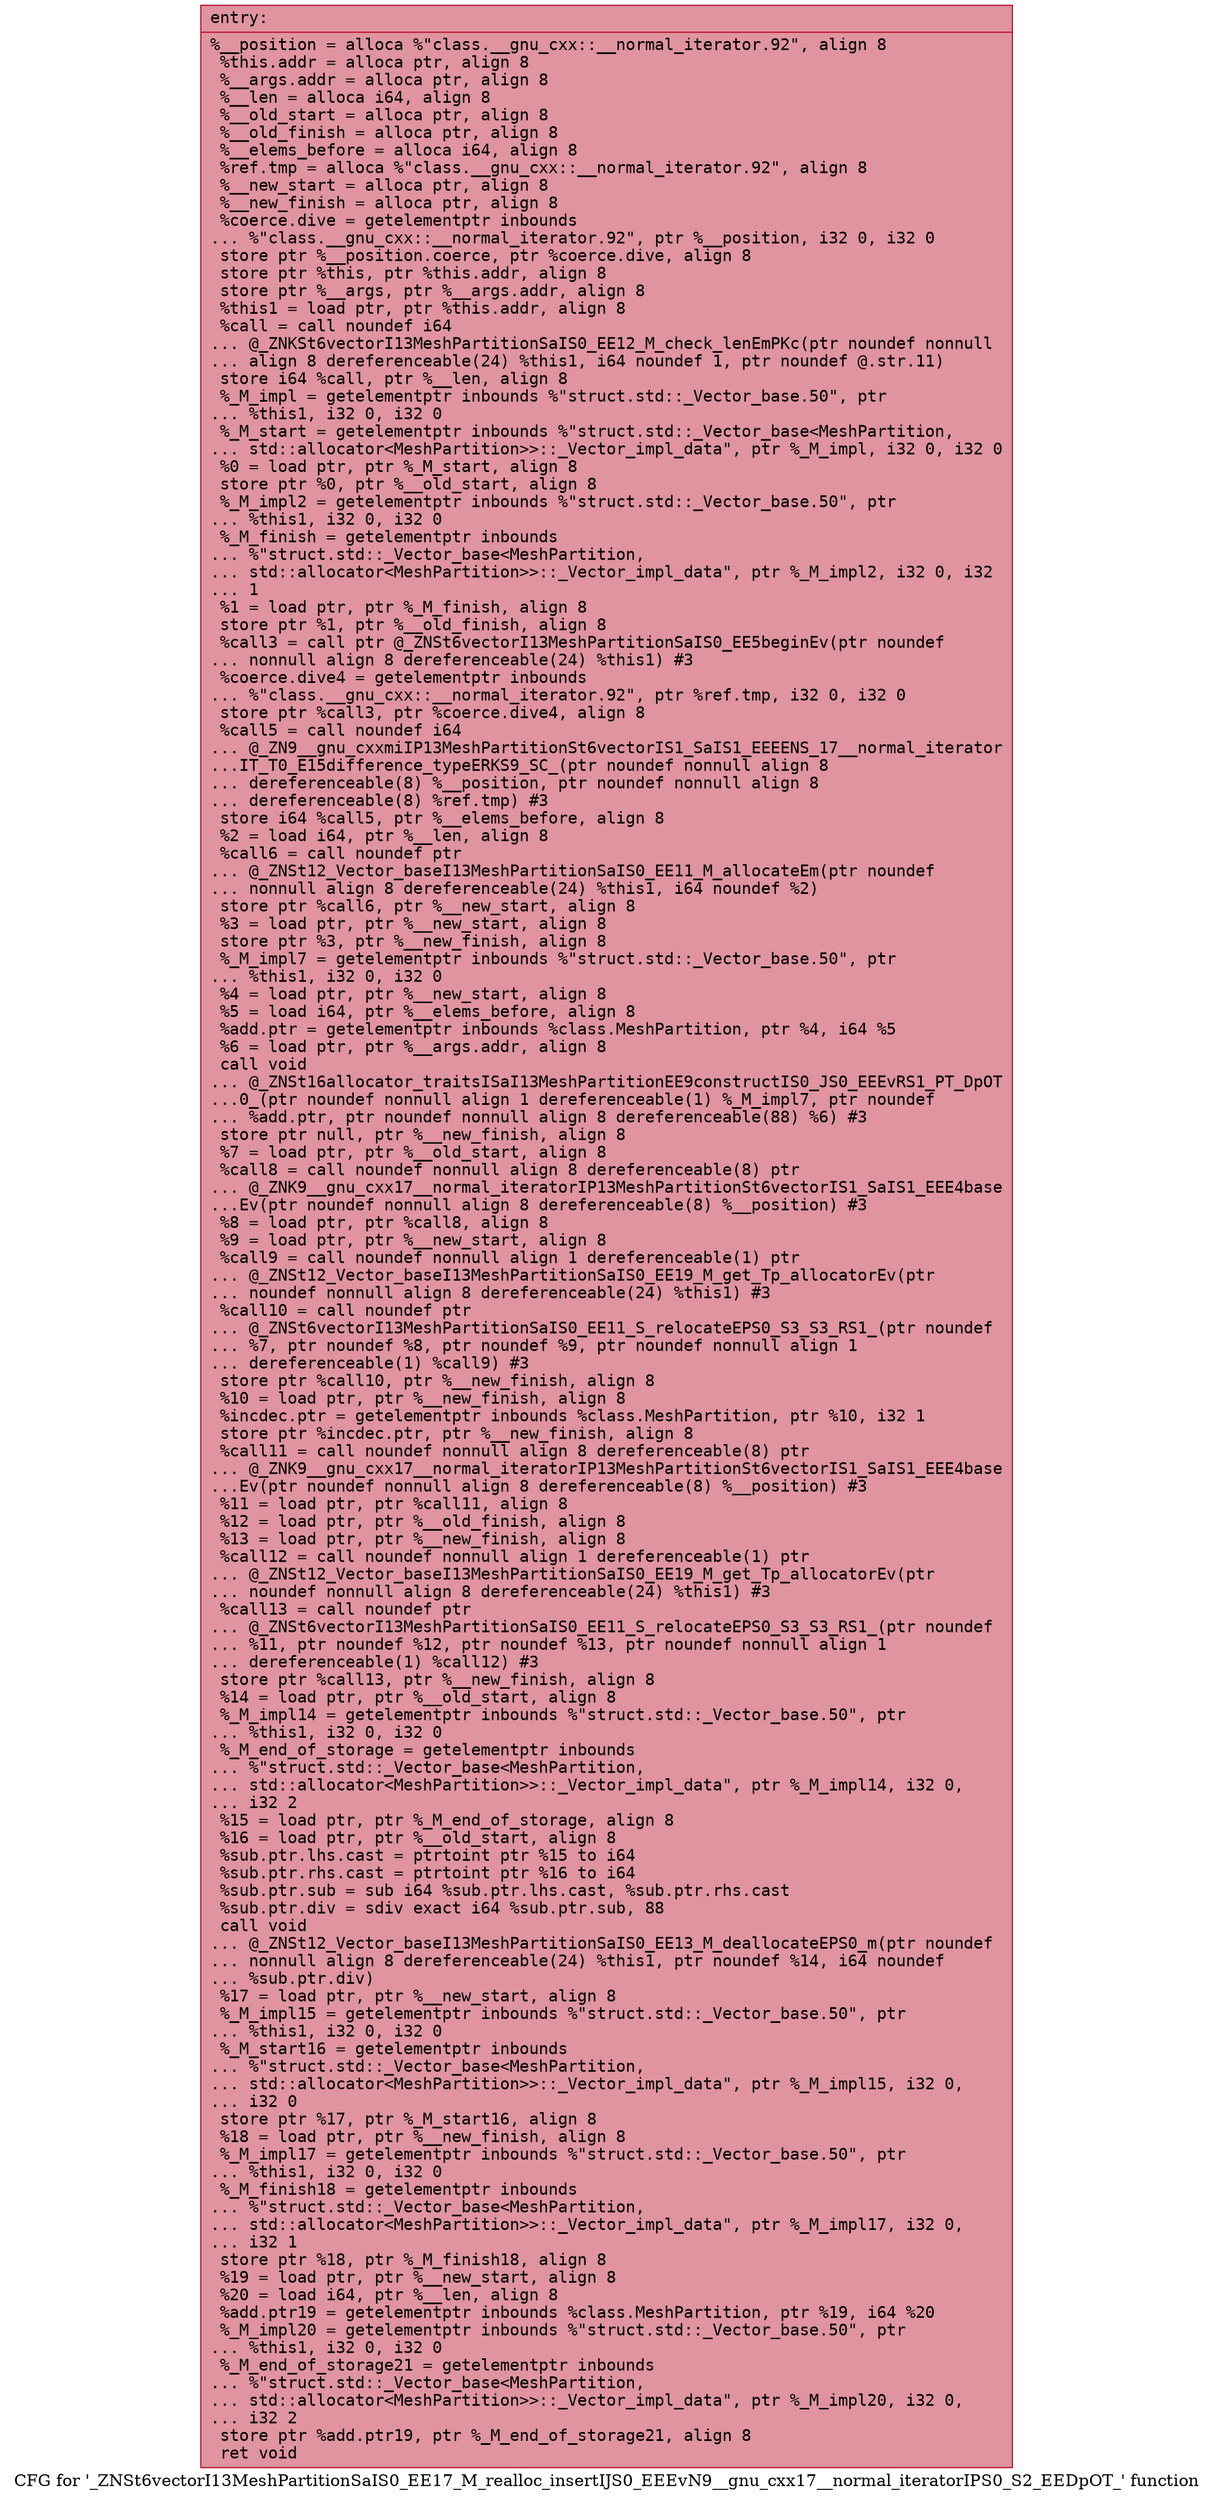 digraph "CFG for '_ZNSt6vectorI13MeshPartitionSaIS0_EE17_M_realloc_insertIJS0_EEEvN9__gnu_cxx17__normal_iteratorIPS0_S2_EEDpOT_' function" {
	label="CFG for '_ZNSt6vectorI13MeshPartitionSaIS0_EE17_M_realloc_insertIJS0_EEEvN9__gnu_cxx17__normal_iteratorIPS0_S2_EEDpOT_' function";

	Node0x55dab4822510 [shape=record,color="#b70d28ff", style=filled, fillcolor="#b70d2870" fontname="Courier",label="{entry:\l|  %__position = alloca %\"class.__gnu_cxx::__normal_iterator.92\", align 8\l  %this.addr = alloca ptr, align 8\l  %__args.addr = alloca ptr, align 8\l  %__len = alloca i64, align 8\l  %__old_start = alloca ptr, align 8\l  %__old_finish = alloca ptr, align 8\l  %__elems_before = alloca i64, align 8\l  %ref.tmp = alloca %\"class.__gnu_cxx::__normal_iterator.92\", align 8\l  %__new_start = alloca ptr, align 8\l  %__new_finish = alloca ptr, align 8\l  %coerce.dive = getelementptr inbounds\l... %\"class.__gnu_cxx::__normal_iterator.92\", ptr %__position, i32 0, i32 0\l  store ptr %__position.coerce, ptr %coerce.dive, align 8\l  store ptr %this, ptr %this.addr, align 8\l  store ptr %__args, ptr %__args.addr, align 8\l  %this1 = load ptr, ptr %this.addr, align 8\l  %call = call noundef i64\l... @_ZNKSt6vectorI13MeshPartitionSaIS0_EE12_M_check_lenEmPKc(ptr noundef nonnull\l... align 8 dereferenceable(24) %this1, i64 noundef 1, ptr noundef @.str.11)\l  store i64 %call, ptr %__len, align 8\l  %_M_impl = getelementptr inbounds %\"struct.std::_Vector_base.50\", ptr\l... %this1, i32 0, i32 0\l  %_M_start = getelementptr inbounds %\"struct.std::_Vector_base\<MeshPartition,\l... std::allocator\<MeshPartition\>\>::_Vector_impl_data\", ptr %_M_impl, i32 0, i32 0\l  %0 = load ptr, ptr %_M_start, align 8\l  store ptr %0, ptr %__old_start, align 8\l  %_M_impl2 = getelementptr inbounds %\"struct.std::_Vector_base.50\", ptr\l... %this1, i32 0, i32 0\l  %_M_finish = getelementptr inbounds\l... %\"struct.std::_Vector_base\<MeshPartition,\l... std::allocator\<MeshPartition\>\>::_Vector_impl_data\", ptr %_M_impl2, i32 0, i32\l... 1\l  %1 = load ptr, ptr %_M_finish, align 8\l  store ptr %1, ptr %__old_finish, align 8\l  %call3 = call ptr @_ZNSt6vectorI13MeshPartitionSaIS0_EE5beginEv(ptr noundef\l... nonnull align 8 dereferenceable(24) %this1) #3\l  %coerce.dive4 = getelementptr inbounds\l... %\"class.__gnu_cxx::__normal_iterator.92\", ptr %ref.tmp, i32 0, i32 0\l  store ptr %call3, ptr %coerce.dive4, align 8\l  %call5 = call noundef i64\l... @_ZN9__gnu_cxxmiIP13MeshPartitionSt6vectorIS1_SaIS1_EEEENS_17__normal_iterator\l...IT_T0_E15difference_typeERKS9_SC_(ptr noundef nonnull align 8\l... dereferenceable(8) %__position, ptr noundef nonnull align 8\l... dereferenceable(8) %ref.tmp) #3\l  store i64 %call5, ptr %__elems_before, align 8\l  %2 = load i64, ptr %__len, align 8\l  %call6 = call noundef ptr\l... @_ZNSt12_Vector_baseI13MeshPartitionSaIS0_EE11_M_allocateEm(ptr noundef\l... nonnull align 8 dereferenceable(24) %this1, i64 noundef %2)\l  store ptr %call6, ptr %__new_start, align 8\l  %3 = load ptr, ptr %__new_start, align 8\l  store ptr %3, ptr %__new_finish, align 8\l  %_M_impl7 = getelementptr inbounds %\"struct.std::_Vector_base.50\", ptr\l... %this1, i32 0, i32 0\l  %4 = load ptr, ptr %__new_start, align 8\l  %5 = load i64, ptr %__elems_before, align 8\l  %add.ptr = getelementptr inbounds %class.MeshPartition, ptr %4, i64 %5\l  %6 = load ptr, ptr %__args.addr, align 8\l  call void\l... @_ZNSt16allocator_traitsISaI13MeshPartitionEE9constructIS0_JS0_EEEvRS1_PT_DpOT\l...0_(ptr noundef nonnull align 1 dereferenceable(1) %_M_impl7, ptr noundef\l... %add.ptr, ptr noundef nonnull align 8 dereferenceable(88) %6) #3\l  store ptr null, ptr %__new_finish, align 8\l  %7 = load ptr, ptr %__old_start, align 8\l  %call8 = call noundef nonnull align 8 dereferenceable(8) ptr\l... @_ZNK9__gnu_cxx17__normal_iteratorIP13MeshPartitionSt6vectorIS1_SaIS1_EEE4base\l...Ev(ptr noundef nonnull align 8 dereferenceable(8) %__position) #3\l  %8 = load ptr, ptr %call8, align 8\l  %9 = load ptr, ptr %__new_start, align 8\l  %call9 = call noundef nonnull align 1 dereferenceable(1) ptr\l... @_ZNSt12_Vector_baseI13MeshPartitionSaIS0_EE19_M_get_Tp_allocatorEv(ptr\l... noundef nonnull align 8 dereferenceable(24) %this1) #3\l  %call10 = call noundef ptr\l... @_ZNSt6vectorI13MeshPartitionSaIS0_EE11_S_relocateEPS0_S3_S3_RS1_(ptr noundef\l... %7, ptr noundef %8, ptr noundef %9, ptr noundef nonnull align 1\l... dereferenceable(1) %call9) #3\l  store ptr %call10, ptr %__new_finish, align 8\l  %10 = load ptr, ptr %__new_finish, align 8\l  %incdec.ptr = getelementptr inbounds %class.MeshPartition, ptr %10, i32 1\l  store ptr %incdec.ptr, ptr %__new_finish, align 8\l  %call11 = call noundef nonnull align 8 dereferenceable(8) ptr\l... @_ZNK9__gnu_cxx17__normal_iteratorIP13MeshPartitionSt6vectorIS1_SaIS1_EEE4base\l...Ev(ptr noundef nonnull align 8 dereferenceable(8) %__position) #3\l  %11 = load ptr, ptr %call11, align 8\l  %12 = load ptr, ptr %__old_finish, align 8\l  %13 = load ptr, ptr %__new_finish, align 8\l  %call12 = call noundef nonnull align 1 dereferenceable(1) ptr\l... @_ZNSt12_Vector_baseI13MeshPartitionSaIS0_EE19_M_get_Tp_allocatorEv(ptr\l... noundef nonnull align 8 dereferenceable(24) %this1) #3\l  %call13 = call noundef ptr\l... @_ZNSt6vectorI13MeshPartitionSaIS0_EE11_S_relocateEPS0_S3_S3_RS1_(ptr noundef\l... %11, ptr noundef %12, ptr noundef %13, ptr noundef nonnull align 1\l... dereferenceable(1) %call12) #3\l  store ptr %call13, ptr %__new_finish, align 8\l  %14 = load ptr, ptr %__old_start, align 8\l  %_M_impl14 = getelementptr inbounds %\"struct.std::_Vector_base.50\", ptr\l... %this1, i32 0, i32 0\l  %_M_end_of_storage = getelementptr inbounds\l... %\"struct.std::_Vector_base\<MeshPartition,\l... std::allocator\<MeshPartition\>\>::_Vector_impl_data\", ptr %_M_impl14, i32 0,\l... i32 2\l  %15 = load ptr, ptr %_M_end_of_storage, align 8\l  %16 = load ptr, ptr %__old_start, align 8\l  %sub.ptr.lhs.cast = ptrtoint ptr %15 to i64\l  %sub.ptr.rhs.cast = ptrtoint ptr %16 to i64\l  %sub.ptr.sub = sub i64 %sub.ptr.lhs.cast, %sub.ptr.rhs.cast\l  %sub.ptr.div = sdiv exact i64 %sub.ptr.sub, 88\l  call void\l... @_ZNSt12_Vector_baseI13MeshPartitionSaIS0_EE13_M_deallocateEPS0_m(ptr noundef\l... nonnull align 8 dereferenceable(24) %this1, ptr noundef %14, i64 noundef\l... %sub.ptr.div)\l  %17 = load ptr, ptr %__new_start, align 8\l  %_M_impl15 = getelementptr inbounds %\"struct.std::_Vector_base.50\", ptr\l... %this1, i32 0, i32 0\l  %_M_start16 = getelementptr inbounds\l... %\"struct.std::_Vector_base\<MeshPartition,\l... std::allocator\<MeshPartition\>\>::_Vector_impl_data\", ptr %_M_impl15, i32 0,\l... i32 0\l  store ptr %17, ptr %_M_start16, align 8\l  %18 = load ptr, ptr %__new_finish, align 8\l  %_M_impl17 = getelementptr inbounds %\"struct.std::_Vector_base.50\", ptr\l... %this1, i32 0, i32 0\l  %_M_finish18 = getelementptr inbounds\l... %\"struct.std::_Vector_base\<MeshPartition,\l... std::allocator\<MeshPartition\>\>::_Vector_impl_data\", ptr %_M_impl17, i32 0,\l... i32 1\l  store ptr %18, ptr %_M_finish18, align 8\l  %19 = load ptr, ptr %__new_start, align 8\l  %20 = load i64, ptr %__len, align 8\l  %add.ptr19 = getelementptr inbounds %class.MeshPartition, ptr %19, i64 %20\l  %_M_impl20 = getelementptr inbounds %\"struct.std::_Vector_base.50\", ptr\l... %this1, i32 0, i32 0\l  %_M_end_of_storage21 = getelementptr inbounds\l... %\"struct.std::_Vector_base\<MeshPartition,\l... std::allocator\<MeshPartition\>\>::_Vector_impl_data\", ptr %_M_impl20, i32 0,\l... i32 2\l  store ptr %add.ptr19, ptr %_M_end_of_storage21, align 8\l  ret void\l}"];
}
